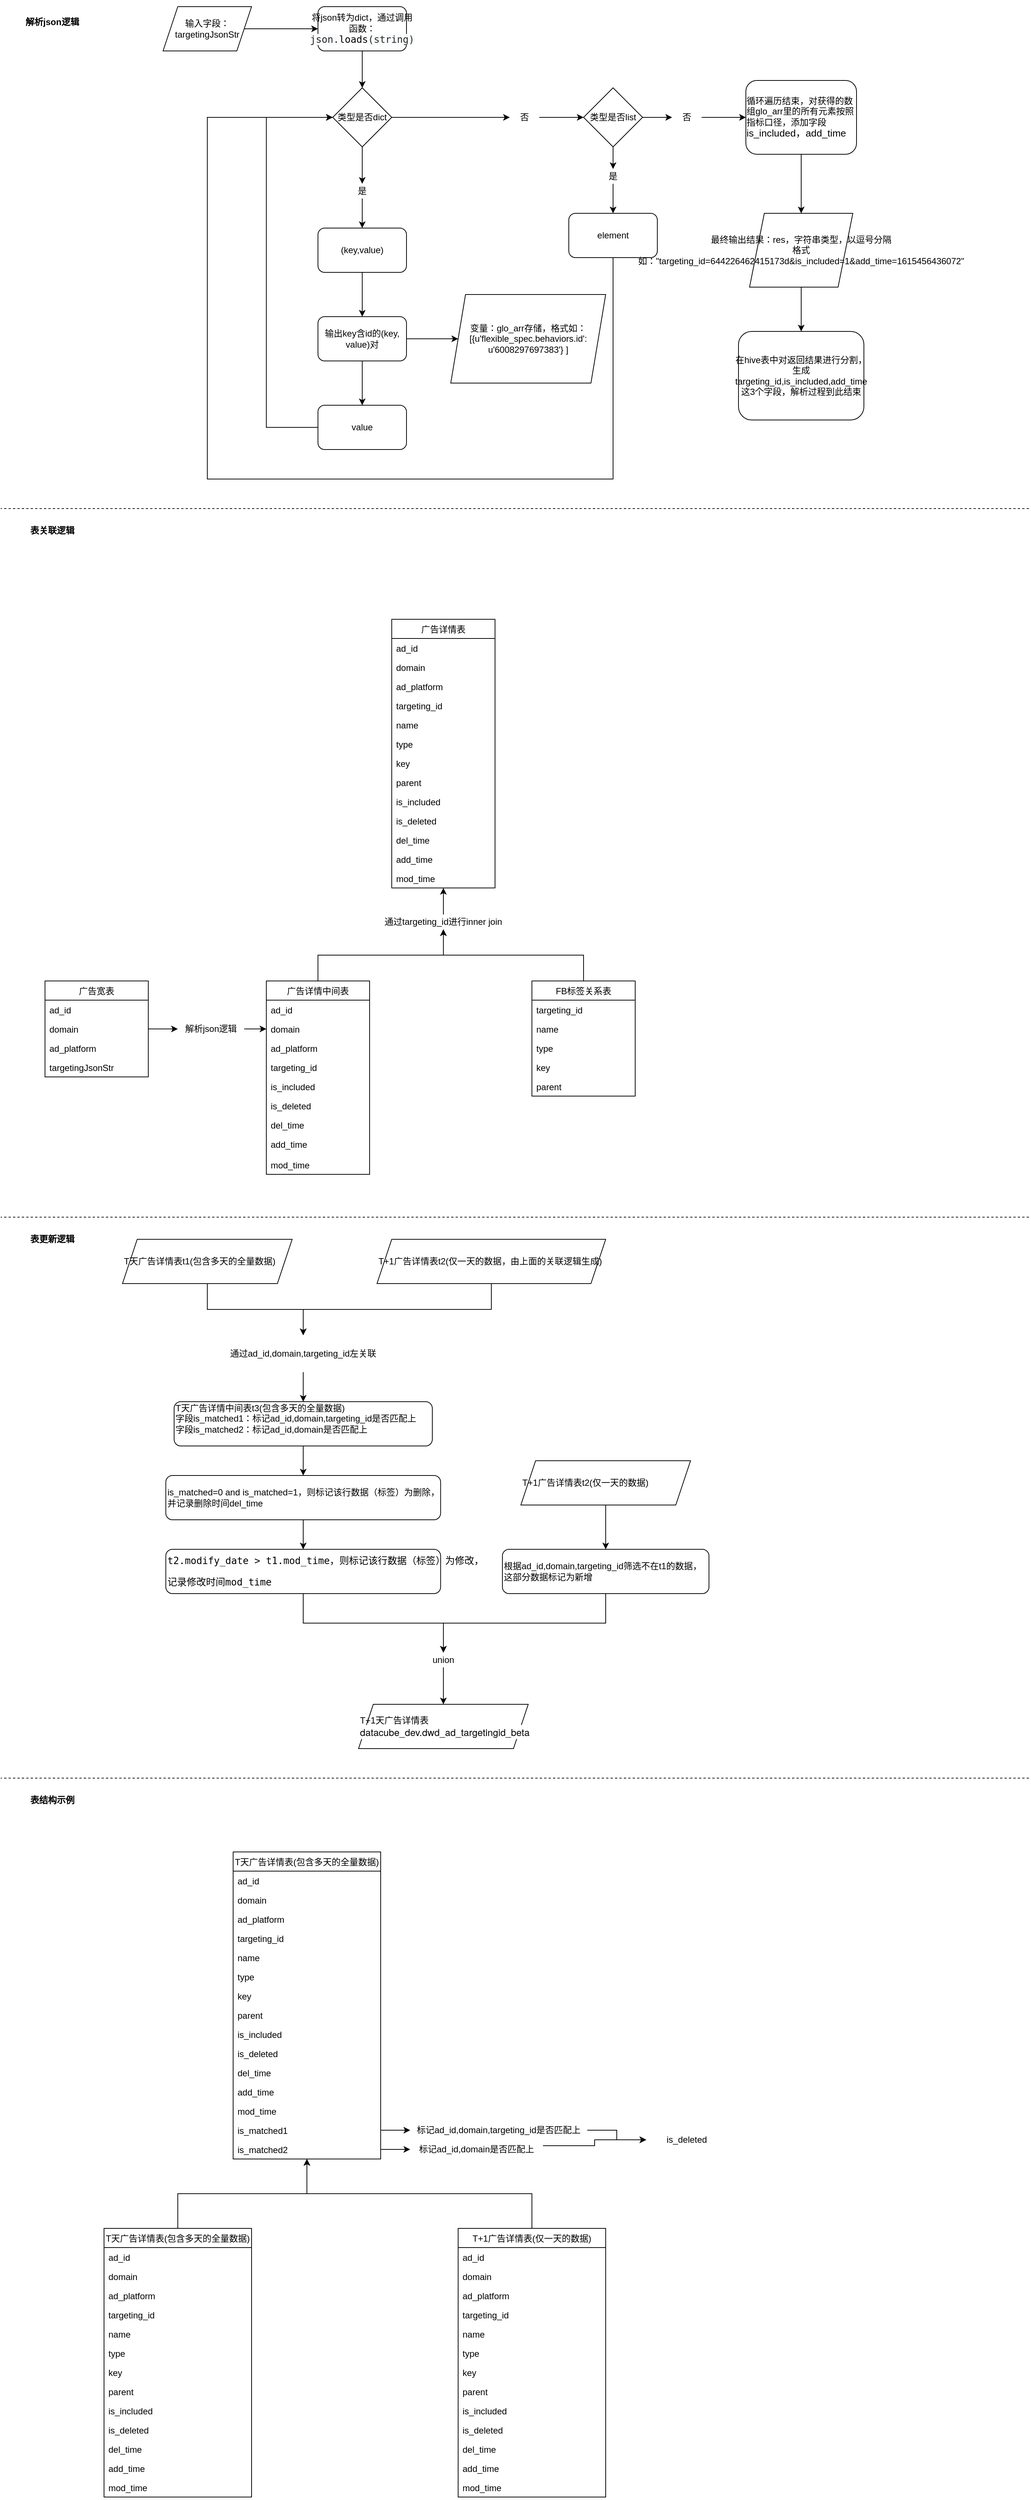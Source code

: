 <mxfile version="14.4.7" type="github">
  <diagram id="C5RBs43oDa-KdzZeNtuy" name="Page-1">
    <mxGraphModel dx="1246" dy="1846" grid="1" gridSize="10" guides="1" tooltips="1" connect="1" arrows="1" fold="1" page="1" pageScale="1" pageWidth="827" pageHeight="1169" math="0" shadow="0">
      <root>
        <mxCell id="WIyWlLk6GJQsqaUBKTNV-0" />
        <mxCell id="WIyWlLk6GJQsqaUBKTNV-1" parent="WIyWlLk6GJQsqaUBKTNV-0" />
        <mxCell id="LPrWs4KQahPL30yWFCac-6" value="广告宽表" style="swimlane;fontStyle=0;childLayout=stackLayout;horizontal=1;startSize=26;fillColor=none;horizontalStack=0;resizeParent=1;resizeParentMax=0;resizeLast=0;collapsible=1;marginBottom=0;" parent="WIyWlLk6GJQsqaUBKTNV-1" vertex="1">
          <mxGeometry x="60" y="160" width="140" height="130" as="geometry">
            <mxRectangle x="140" y="160" width="80" height="26" as="alternateBounds" />
          </mxGeometry>
        </mxCell>
        <mxCell id="LPrWs4KQahPL30yWFCac-7" value="ad_id" style="text;strokeColor=none;fillColor=none;align=left;verticalAlign=top;spacingLeft=4;spacingRight=4;overflow=hidden;rotatable=0;points=[[0,0.5],[1,0.5]];portConstraint=eastwest;" parent="LPrWs4KQahPL30yWFCac-6" vertex="1">
          <mxGeometry y="26" width="140" height="26" as="geometry" />
        </mxCell>
        <mxCell id="LPrWs4KQahPL30yWFCac-8" value="domain" style="text;strokeColor=none;fillColor=none;align=left;verticalAlign=top;spacingLeft=4;spacingRight=4;overflow=hidden;rotatable=0;points=[[0,0.5],[1,0.5]];portConstraint=eastwest;" parent="LPrWs4KQahPL30yWFCac-6" vertex="1">
          <mxGeometry y="52" width="140" height="26" as="geometry" />
        </mxCell>
        <mxCell id="LPrWs4KQahPL30yWFCac-9" value="ad_platform" style="text;strokeColor=none;fillColor=none;align=left;verticalAlign=top;spacingLeft=4;spacingRight=4;overflow=hidden;rotatable=0;points=[[0,0.5],[1,0.5]];portConstraint=eastwest;" parent="LPrWs4KQahPL30yWFCac-6" vertex="1">
          <mxGeometry y="78" width="140" height="26" as="geometry" />
        </mxCell>
        <mxCell id="LPrWs4KQahPL30yWFCac-15" value="targetingJsonStr" style="text;strokeColor=none;fillColor=none;align=left;verticalAlign=top;spacingLeft=4;spacingRight=4;overflow=hidden;rotatable=0;points=[[0,0.5],[1,0.5]];portConstraint=eastwest;" parent="LPrWs4KQahPL30yWFCac-6" vertex="1">
          <mxGeometry y="104" width="140" height="26" as="geometry" />
        </mxCell>
        <mxCell id="l9Pveb7Ex-dBYzOga9pf-4" style="edgeStyle=orthogonalEdgeStyle;rounded=0;orthogonalLoop=1;jettySize=auto;html=1;exitX=0.5;exitY=0;exitDx=0;exitDy=0;entryX=0.5;entryY=1;entryDx=0;entryDy=0;" edge="1" parent="WIyWlLk6GJQsqaUBKTNV-1" source="LPrWs4KQahPL30yWFCac-10" target="l9Pveb7Ex-dBYzOga9pf-0">
          <mxGeometry relative="1" as="geometry" />
        </mxCell>
        <mxCell id="LPrWs4KQahPL30yWFCac-10" value="FB标签关系表" style="swimlane;fontStyle=0;childLayout=stackLayout;horizontal=1;startSize=26;fillColor=none;horizontalStack=0;resizeParent=1;resizeParentMax=0;resizeLast=0;collapsible=1;marginBottom=0;" parent="WIyWlLk6GJQsqaUBKTNV-1" vertex="1">
          <mxGeometry x="720" y="160" width="140" height="156" as="geometry" />
        </mxCell>
        <mxCell id="LPrWs4KQahPL30yWFCac-76" value="targeting_id" style="text;strokeColor=none;fillColor=none;align=left;verticalAlign=top;spacingLeft=4;spacingRight=4;overflow=hidden;rotatable=0;points=[[0,0.5],[1,0.5]];portConstraint=eastwest;" parent="LPrWs4KQahPL30yWFCac-10" vertex="1">
          <mxGeometry y="26" width="140" height="26" as="geometry" />
        </mxCell>
        <mxCell id="LPrWs4KQahPL30yWFCac-77" value="name" style="text;strokeColor=none;fillColor=none;align=left;verticalAlign=top;spacingLeft=4;spacingRight=4;overflow=hidden;rotatable=0;points=[[0,0.5],[1,0.5]];portConstraint=eastwest;" parent="LPrWs4KQahPL30yWFCac-10" vertex="1">
          <mxGeometry y="52" width="140" height="26" as="geometry" />
        </mxCell>
        <mxCell id="LPrWs4KQahPL30yWFCac-78" value="type" style="text;strokeColor=none;fillColor=none;align=left;verticalAlign=top;spacingLeft=4;spacingRight=4;overflow=hidden;rotatable=0;points=[[0,0.5],[1,0.5]];portConstraint=eastwest;" parent="LPrWs4KQahPL30yWFCac-10" vertex="1">
          <mxGeometry y="78" width="140" height="26" as="geometry" />
        </mxCell>
        <mxCell id="LPrWs4KQahPL30yWFCac-79" value="key" style="text;strokeColor=none;fillColor=none;align=left;verticalAlign=top;spacingLeft=4;spacingRight=4;overflow=hidden;rotatable=0;points=[[0,0.5],[1,0.5]];portConstraint=eastwest;" parent="LPrWs4KQahPL30yWFCac-10" vertex="1">
          <mxGeometry y="104" width="140" height="26" as="geometry" />
        </mxCell>
        <mxCell id="LPrWs4KQahPL30yWFCac-80" value="parent" style="text;strokeColor=none;fillColor=none;align=left;verticalAlign=top;spacingLeft=4;spacingRight=4;overflow=hidden;rotatable=0;points=[[0,0.5],[1,0.5]];portConstraint=eastwest;" parent="LPrWs4KQahPL30yWFCac-10" vertex="1">
          <mxGeometry y="130" width="140" height="26" as="geometry" />
        </mxCell>
        <mxCell id="LPrWs4KQahPL30yWFCac-45" value="广告详情表" style="swimlane;fontStyle=0;childLayout=stackLayout;horizontal=1;startSize=26;fillColor=none;horizontalStack=0;resizeParent=1;resizeParentMax=0;resizeLast=0;collapsible=1;marginBottom=0;" parent="WIyWlLk6GJQsqaUBKTNV-1" vertex="1">
          <mxGeometry x="530" y="-330" width="140" height="364" as="geometry">
            <mxRectangle x="530" y="-330" width="90" height="26" as="alternateBounds" />
          </mxGeometry>
        </mxCell>
        <mxCell id="LPrWs4KQahPL30yWFCac-46" value="ad_id" style="text;strokeColor=none;fillColor=none;align=left;verticalAlign=top;spacingLeft=4;spacingRight=4;overflow=hidden;rotatable=0;points=[[0,0.5],[1,0.5]];portConstraint=eastwest;" parent="LPrWs4KQahPL30yWFCac-45" vertex="1">
          <mxGeometry y="26" width="140" height="26" as="geometry" />
        </mxCell>
        <mxCell id="LPrWs4KQahPL30yWFCac-47" value="domain" style="text;strokeColor=none;fillColor=none;align=left;verticalAlign=top;spacingLeft=4;spacingRight=4;overflow=hidden;rotatable=0;points=[[0,0.5],[1,0.5]];portConstraint=eastwest;" parent="LPrWs4KQahPL30yWFCac-45" vertex="1">
          <mxGeometry y="52" width="140" height="26" as="geometry" />
        </mxCell>
        <mxCell id="LPrWs4KQahPL30yWFCac-53" value="ad_platform" style="text;strokeColor=none;fillColor=none;align=left;verticalAlign=top;spacingLeft=4;spacingRight=4;overflow=hidden;rotatable=0;points=[[0,0.5],[1,0.5]];portConstraint=eastwest;" parent="LPrWs4KQahPL30yWFCac-45" vertex="1">
          <mxGeometry y="78" width="140" height="26" as="geometry" />
        </mxCell>
        <mxCell id="LPrWs4KQahPL30yWFCac-54" value="targeting_id" style="text;strokeColor=none;fillColor=none;align=left;verticalAlign=top;spacingLeft=4;spacingRight=4;overflow=hidden;rotatable=0;points=[[0,0.5],[1,0.5]];portConstraint=eastwest;" parent="LPrWs4KQahPL30yWFCac-45" vertex="1">
          <mxGeometry y="104" width="140" height="26" as="geometry" />
        </mxCell>
        <mxCell id="LPrWs4KQahPL30yWFCac-55" value="name" style="text;strokeColor=none;fillColor=none;align=left;verticalAlign=top;spacingLeft=4;spacingRight=4;overflow=hidden;rotatable=0;points=[[0,0.5],[1,0.5]];portConstraint=eastwest;" parent="LPrWs4KQahPL30yWFCac-45" vertex="1">
          <mxGeometry y="130" width="140" height="26" as="geometry" />
        </mxCell>
        <mxCell id="LPrWs4KQahPL30yWFCac-48" value="type" style="text;strokeColor=none;fillColor=none;align=left;verticalAlign=top;spacingLeft=4;spacingRight=4;overflow=hidden;rotatable=0;points=[[0,0.5],[1,0.5]];portConstraint=eastwest;" parent="LPrWs4KQahPL30yWFCac-45" vertex="1">
          <mxGeometry y="156" width="140" height="26" as="geometry" />
        </mxCell>
        <mxCell id="LPrWs4KQahPL30yWFCac-57" value="key" style="text;strokeColor=none;fillColor=none;align=left;verticalAlign=top;spacingLeft=4;spacingRight=4;overflow=hidden;rotatable=0;points=[[0,0.5],[1,0.5]];portConstraint=eastwest;" parent="LPrWs4KQahPL30yWFCac-45" vertex="1">
          <mxGeometry y="182" width="140" height="26" as="geometry" />
        </mxCell>
        <mxCell id="LPrWs4KQahPL30yWFCac-56" value="parent" style="text;strokeColor=none;fillColor=none;align=left;verticalAlign=top;spacingLeft=4;spacingRight=4;overflow=hidden;rotatable=0;points=[[0,0.5],[1,0.5]];portConstraint=eastwest;" parent="LPrWs4KQahPL30yWFCac-45" vertex="1">
          <mxGeometry y="208" width="140" height="26" as="geometry" />
        </mxCell>
        <mxCell id="LPrWs4KQahPL30yWFCac-59" value="is_included" style="text;strokeColor=none;fillColor=none;align=left;verticalAlign=top;spacingLeft=4;spacingRight=4;overflow=hidden;rotatable=0;points=[[0,0.5],[1,0.5]];portConstraint=eastwest;" parent="LPrWs4KQahPL30yWFCac-45" vertex="1">
          <mxGeometry y="234" width="140" height="26" as="geometry" />
        </mxCell>
        <mxCell id="LPrWs4KQahPL30yWFCac-60" value="is_deleted" style="text;strokeColor=none;fillColor=none;align=left;verticalAlign=top;spacingLeft=4;spacingRight=4;overflow=hidden;rotatable=0;points=[[0,0.5],[1,0.5]];portConstraint=eastwest;" parent="LPrWs4KQahPL30yWFCac-45" vertex="1">
          <mxGeometry y="260" width="140" height="26" as="geometry" />
        </mxCell>
        <mxCell id="a3YdcTPkcFGG4K9MsBIl-57" value="del_time" style="text;strokeColor=none;fillColor=none;align=left;verticalAlign=top;spacingLeft=4;spacingRight=4;overflow=hidden;rotatable=0;points=[[0,0.5],[1,0.5]];portConstraint=eastwest;fontColor=#000000;html=0;" parent="LPrWs4KQahPL30yWFCac-45" vertex="1">
          <mxGeometry y="286" width="140" height="26" as="geometry" />
        </mxCell>
        <mxCell id="LPrWs4KQahPL30yWFCac-58" value="add_time" style="text;strokeColor=none;fillColor=none;align=left;verticalAlign=top;spacingLeft=4;spacingRight=4;overflow=hidden;rotatable=0;points=[[0,0.5],[1,0.5]];portConstraint=eastwest;" parent="LPrWs4KQahPL30yWFCac-45" vertex="1">
          <mxGeometry y="312" width="140" height="26" as="geometry" />
        </mxCell>
        <mxCell id="LPrWs4KQahPL30yWFCac-61" value="mod_time" style="text;strokeColor=none;fillColor=none;align=left;verticalAlign=top;spacingLeft=4;spacingRight=4;overflow=hidden;rotatable=0;points=[[0,0.5],[1,0.5]];portConstraint=eastwest;" parent="LPrWs4KQahPL30yWFCac-45" vertex="1">
          <mxGeometry y="338" width="140" height="26" as="geometry" />
        </mxCell>
        <mxCell id="l9Pveb7Ex-dBYzOga9pf-1" style="edgeStyle=orthogonalEdgeStyle;rounded=0;orthogonalLoop=1;jettySize=auto;html=1;exitX=0.5;exitY=0;exitDx=0;exitDy=0;" edge="1" parent="WIyWlLk6GJQsqaUBKTNV-1" source="LPrWs4KQahPL30yWFCac-68" target="l9Pveb7Ex-dBYzOga9pf-0">
          <mxGeometry relative="1" as="geometry" />
        </mxCell>
        <mxCell id="LPrWs4KQahPL30yWFCac-68" value="广告详情中间表" style="swimlane;fontStyle=0;childLayout=stackLayout;horizontal=1;startSize=26;fillColor=none;horizontalStack=0;resizeParent=1;resizeParentMax=0;resizeLast=0;collapsible=1;marginBottom=0;" parent="WIyWlLk6GJQsqaUBKTNV-1" vertex="1">
          <mxGeometry x="360" y="160" width="140" height="262" as="geometry">
            <mxRectangle x="140" y="160" width="80" height="26" as="alternateBounds" />
          </mxGeometry>
        </mxCell>
        <mxCell id="LPrWs4KQahPL30yWFCac-69" value="ad_id" style="text;strokeColor=none;fillColor=none;align=left;verticalAlign=top;spacingLeft=4;spacingRight=4;overflow=hidden;rotatable=0;points=[[0,0.5],[1,0.5]];portConstraint=eastwest;" parent="LPrWs4KQahPL30yWFCac-68" vertex="1">
          <mxGeometry y="26" width="140" height="26" as="geometry" />
        </mxCell>
        <mxCell id="LPrWs4KQahPL30yWFCac-70" value="domain" style="text;strokeColor=none;fillColor=none;align=left;verticalAlign=top;spacingLeft=4;spacingRight=4;overflow=hidden;rotatable=0;points=[[0,0.5],[1,0.5]];portConstraint=eastwest;" parent="LPrWs4KQahPL30yWFCac-68" vertex="1">
          <mxGeometry y="52" width="140" height="26" as="geometry" />
        </mxCell>
        <mxCell id="LPrWs4KQahPL30yWFCac-71" value="ad_platform" style="text;strokeColor=none;fillColor=none;align=left;verticalAlign=top;spacingLeft=4;spacingRight=4;overflow=hidden;rotatable=0;points=[[0,0.5],[1,0.5]];portConstraint=eastwest;" parent="LPrWs4KQahPL30yWFCac-68" vertex="1">
          <mxGeometry y="78" width="140" height="26" as="geometry" />
        </mxCell>
        <mxCell id="LPrWs4KQahPL30yWFCac-72" value="targeting_id" style="text;strokeColor=none;fillColor=none;align=left;verticalAlign=top;spacingLeft=4;spacingRight=4;overflow=hidden;rotatable=0;points=[[0,0.5],[1,0.5]];portConstraint=eastwest;" parent="LPrWs4KQahPL30yWFCac-68" vertex="1">
          <mxGeometry y="104" width="140" height="26" as="geometry" />
        </mxCell>
        <mxCell id="LPrWs4KQahPL30yWFCac-73" value="is_included" style="text;strokeColor=none;fillColor=none;align=left;verticalAlign=top;spacingLeft=4;spacingRight=4;overflow=hidden;rotatable=0;points=[[0,0.5],[1,0.5]];portConstraint=eastwest;" parent="LPrWs4KQahPL30yWFCac-68" vertex="1">
          <mxGeometry y="130" width="140" height="26" as="geometry" />
        </mxCell>
        <mxCell id="LPrWs4KQahPL30yWFCac-82" value="is_deleted" style="text;strokeColor=none;fillColor=none;align=left;verticalAlign=top;spacingLeft=4;spacingRight=4;overflow=hidden;rotatable=0;points=[[0,0.5],[1,0.5]];portConstraint=eastwest;" parent="LPrWs4KQahPL30yWFCac-68" vertex="1">
          <mxGeometry y="156" width="140" height="26" as="geometry" />
        </mxCell>
        <mxCell id="a3YdcTPkcFGG4K9MsBIl-58" value="del_time" style="text;strokeColor=none;fillColor=none;align=left;verticalAlign=top;spacingLeft=4;spacingRight=4;overflow=hidden;rotatable=0;points=[[0,0.5],[1,0.5]];portConstraint=eastwest;fontColor=#000000;html=0;" parent="LPrWs4KQahPL30yWFCac-68" vertex="1">
          <mxGeometry y="182" width="140" height="26" as="geometry" />
        </mxCell>
        <mxCell id="LPrWs4KQahPL30yWFCac-83" value="add_time" style="text;strokeColor=none;fillColor=none;align=left;verticalAlign=top;spacingLeft=4;spacingRight=4;overflow=hidden;rotatable=0;points=[[0,0.5],[1,0.5]];portConstraint=eastwest;" parent="LPrWs4KQahPL30yWFCac-68" vertex="1">
          <mxGeometry y="208" width="140" height="28" as="geometry" />
        </mxCell>
        <mxCell id="LPrWs4KQahPL30yWFCac-84" value="mod_time" style="text;strokeColor=none;fillColor=none;align=left;verticalAlign=top;spacingLeft=4;spacingRight=4;overflow=hidden;rotatable=0;points=[[0,0.5],[1,0.5]];portConstraint=eastwest;" parent="LPrWs4KQahPL30yWFCac-68" vertex="1">
          <mxGeometry y="236" width="140" height="26" as="geometry" />
        </mxCell>
        <mxCell id="LPrWs4KQahPL30yWFCac-74" style="edgeStyle=orthogonalEdgeStyle;rounded=0;orthogonalLoop=1;jettySize=auto;html=1;exitX=1;exitY=0.5;exitDx=0;exitDy=0;entryX=0;entryY=0.5;entryDx=0;entryDy=0;endArrow=classic;endFill=1;strokeColor=#000000;" parent="WIyWlLk6GJQsqaUBKTNV-1" source="LPrWs4KQahPL30yWFCac-75" target="LPrWs4KQahPL30yWFCac-70" edge="1">
          <mxGeometry relative="1" as="geometry" />
        </mxCell>
        <mxCell id="a3YdcTPkcFGG4K9MsBIl-4" style="edgeStyle=orthogonalEdgeStyle;rounded=0;orthogonalLoop=1;jettySize=auto;html=1;exitX=0.5;exitY=1;exitDx=0;exitDy=0;entryX=0.5;entryY=0;entryDx=0;entryDy=0;endArrow=classic;endFill=1;strokeColor=#000000;" parent="WIyWlLk6GJQsqaUBKTNV-1" source="a3YdcTPkcFGG4K9MsBIl-0" target="a3YdcTPkcFGG4K9MsBIl-1" edge="1">
          <mxGeometry relative="1" as="geometry" />
        </mxCell>
        <mxCell id="a3YdcTPkcFGG4K9MsBIl-0" value="将json转为dict，通过调用函数：&lt;span style=&quot;background-color: rgb(250 , 251 , 252) ; color: rgb(38 , 38 , 38) ; font-family: &amp;#34;jetbrains mono&amp;#34; , monospace ; font-size: 9.8pt&quot;&gt;json.&lt;/span&gt;&lt;span style=&quot;font-family: &amp;#34;jetbrains mono&amp;#34; , monospace ; font-size: 9.8pt&quot;&gt;loads&lt;/span&gt;&lt;span style=&quot;background-color: rgb(250 , 251 , 252) ; color: rgb(38 , 38 , 38) ; font-family: &amp;#34;jetbrains mono&amp;#34; , monospace ; font-size: 9.8pt&quot;&gt;(string)&lt;/span&gt;" style="rounded=1;whiteSpace=wrap;html=1;" parent="WIyWlLk6GJQsqaUBKTNV-1" vertex="1">
          <mxGeometry x="430" y="-1160" width="120" height="60" as="geometry" />
        </mxCell>
        <mxCell id="a3YdcTPkcFGG4K9MsBIl-5" style="edgeStyle=orthogonalEdgeStyle;rounded=0;orthogonalLoop=1;jettySize=auto;html=1;exitX=0.5;exitY=1;exitDx=0;exitDy=0;endArrow=classic;endFill=1;strokeColor=#000000;" parent="WIyWlLk6GJQsqaUBKTNV-1" source="a3YdcTPkcFGG4K9MsBIl-35" target="a3YdcTPkcFGG4K9MsBIl-2" edge="1">
          <mxGeometry relative="1" as="geometry" />
        </mxCell>
        <object label="" 否="" id="a3YdcTPkcFGG4K9MsBIl-12">
          <mxCell style="edgeStyle=orthogonalEdgeStyle;rounded=0;orthogonalLoop=1;jettySize=auto;html=1;exitX=1;exitY=0.5;exitDx=0;exitDy=0;entryX=0;entryY=0.5;entryDx=0;entryDy=0;endArrow=classic;endFill=1;strokeColor=#000000;" parent="WIyWlLk6GJQsqaUBKTNV-1" source="a3YdcTPkcFGG4K9MsBIl-24" target="a3YdcTPkcFGG4K9MsBIl-11" edge="1">
            <mxGeometry relative="1" as="geometry" />
          </mxCell>
        </object>
        <mxCell id="a3YdcTPkcFGG4K9MsBIl-1" value="类型是否dict" style="rhombus;whiteSpace=wrap;html=1;" parent="WIyWlLk6GJQsqaUBKTNV-1" vertex="1">
          <mxGeometry x="450" y="-1050" width="80" height="80" as="geometry" />
        </mxCell>
        <mxCell id="a3YdcTPkcFGG4K9MsBIl-28" style="edgeStyle=orthogonalEdgeStyle;rounded=0;orthogonalLoop=1;jettySize=auto;html=1;exitX=0.5;exitY=1;exitDx=0;exitDy=0;entryX=0.5;entryY=0;entryDx=0;entryDy=0;endArrow=classic;endFill=1;strokeColor=#000000;" parent="WIyWlLk6GJQsqaUBKTNV-1" source="a3YdcTPkcFGG4K9MsBIl-2" target="a3YdcTPkcFGG4K9MsBIl-21" edge="1">
          <mxGeometry relative="1" as="geometry" />
        </mxCell>
        <mxCell id="a3YdcTPkcFGG4K9MsBIl-2" value="(key,value)" style="rounded=1;whiteSpace=wrap;html=1;" parent="WIyWlLk6GJQsqaUBKTNV-1" vertex="1">
          <mxGeometry x="430" y="-860" width="120" height="60" as="geometry" />
        </mxCell>
        <mxCell id="a3YdcTPkcFGG4K9MsBIl-14" style="edgeStyle=orthogonalEdgeStyle;rounded=0;orthogonalLoop=1;jettySize=auto;html=1;exitX=0.5;exitY=1;exitDx=0;exitDy=0;entryX=0.5;entryY=0;entryDx=0;entryDy=0;endArrow=classic;endFill=1;strokeColor=#000000;" parent="WIyWlLk6GJQsqaUBKTNV-1" source="a3YdcTPkcFGG4K9MsBIl-38" target="a3YdcTPkcFGG4K9MsBIl-13" edge="1">
          <mxGeometry relative="1" as="geometry" />
        </mxCell>
        <mxCell id="a3YdcTPkcFGG4K9MsBIl-33" style="edgeStyle=orthogonalEdgeStyle;rounded=0;orthogonalLoop=1;jettySize=auto;html=1;exitX=1;exitY=0.5;exitDx=0;exitDy=0;endArrow=classic;endFill=1;strokeColor=#000000;entryX=0;entryY=0.5;entryDx=0;entryDy=0;" parent="WIyWlLk6GJQsqaUBKTNV-1" source="a3YdcTPkcFGG4K9MsBIl-41" target="a3YdcTPkcFGG4K9MsBIl-34" edge="1">
          <mxGeometry relative="1" as="geometry">
            <mxPoint x="980" y="-1010" as="targetPoint" />
          </mxGeometry>
        </mxCell>
        <mxCell id="a3YdcTPkcFGG4K9MsBIl-11" value="类型是否list" style="rhombus;whiteSpace=wrap;html=1;" parent="WIyWlLk6GJQsqaUBKTNV-1" vertex="1">
          <mxGeometry x="790" y="-1050" width="80" height="80" as="geometry" />
        </mxCell>
        <mxCell id="a3YdcTPkcFGG4K9MsBIl-40" style="edgeStyle=orthogonalEdgeStyle;rounded=0;orthogonalLoop=1;jettySize=auto;html=1;exitX=0.5;exitY=1;exitDx=0;exitDy=0;entryX=0;entryY=0.5;entryDx=0;entryDy=0;endArrow=classic;endFill=1;strokeColor=#000000;" parent="WIyWlLk6GJQsqaUBKTNV-1" source="a3YdcTPkcFGG4K9MsBIl-13" target="a3YdcTPkcFGG4K9MsBIl-1" edge="1">
          <mxGeometry relative="1" as="geometry">
            <Array as="points">
              <mxPoint x="830" y="-520" />
              <mxPoint x="280" y="-520" />
              <mxPoint x="280" y="-1010" />
            </Array>
          </mxGeometry>
        </mxCell>
        <mxCell id="a3YdcTPkcFGG4K9MsBIl-13" value="element" style="rounded=1;whiteSpace=wrap;html=1;" parent="WIyWlLk6GJQsqaUBKTNV-1" vertex="1">
          <mxGeometry x="770" y="-880" width="120" height="60" as="geometry" />
        </mxCell>
        <mxCell id="a3YdcTPkcFGG4K9MsBIl-31" style="edgeStyle=orthogonalEdgeStyle;rounded=0;orthogonalLoop=1;jettySize=auto;html=1;exitX=0.5;exitY=1;exitDx=0;exitDy=0;entryX=0.5;entryY=0;entryDx=0;entryDy=0;endArrow=classic;endFill=1;strokeColor=#000000;" parent="WIyWlLk6GJQsqaUBKTNV-1" source="a3YdcTPkcFGG4K9MsBIl-21" target="a3YdcTPkcFGG4K9MsBIl-29" edge="1">
          <mxGeometry relative="1" as="geometry" />
        </mxCell>
        <mxCell id="a3YdcTPkcFGG4K9MsBIl-46" style="edgeStyle=orthogonalEdgeStyle;rounded=0;orthogonalLoop=1;jettySize=auto;html=1;entryX=0;entryY=0.5;entryDx=0;entryDy=0;endArrow=classic;endFill=1;strokeColor=#000000;" parent="WIyWlLk6GJQsqaUBKTNV-1" source="a3YdcTPkcFGG4K9MsBIl-21" target="a3YdcTPkcFGG4K9MsBIl-45" edge="1">
          <mxGeometry relative="1" as="geometry" />
        </mxCell>
        <mxCell id="a3YdcTPkcFGG4K9MsBIl-21" value="输出key含id的(key, value)对" style="rounded=1;whiteSpace=wrap;html=1;" parent="WIyWlLk6GJQsqaUBKTNV-1" vertex="1">
          <mxGeometry x="430" y="-740" width="120" height="60" as="geometry" />
        </mxCell>
        <mxCell id="a3YdcTPkcFGG4K9MsBIl-24" value="否" style="text;html=1;strokeColor=none;fillColor=none;align=center;verticalAlign=middle;whiteSpace=wrap;rounded=0;" parent="WIyWlLk6GJQsqaUBKTNV-1" vertex="1">
          <mxGeometry x="690" y="-1020" width="40" height="20" as="geometry" />
        </mxCell>
        <object label="" 否="" id="a3YdcTPkcFGG4K9MsBIl-25">
          <mxCell style="edgeStyle=orthogonalEdgeStyle;rounded=0;orthogonalLoop=1;jettySize=auto;html=1;exitX=1;exitY=0.5;exitDx=0;exitDy=0;entryX=0;entryY=0.5;entryDx=0;entryDy=0;endArrow=classic;endFill=1;strokeColor=#000000;" parent="WIyWlLk6GJQsqaUBKTNV-1" source="a3YdcTPkcFGG4K9MsBIl-1" target="a3YdcTPkcFGG4K9MsBIl-24" edge="1">
            <mxGeometry relative="1" as="geometry">
              <mxPoint x="630" y="-1010" as="sourcePoint" />
              <mxPoint x="730" y="-1010" as="targetPoint" />
            </mxGeometry>
          </mxCell>
        </object>
        <mxCell id="a3YdcTPkcFGG4K9MsBIl-32" style="edgeStyle=orthogonalEdgeStyle;rounded=0;orthogonalLoop=1;jettySize=auto;html=1;exitX=0;exitY=0.5;exitDx=0;exitDy=0;entryX=0;entryY=0.5;entryDx=0;entryDy=0;endArrow=classic;endFill=1;strokeColor=#000000;" parent="WIyWlLk6GJQsqaUBKTNV-1" source="a3YdcTPkcFGG4K9MsBIl-29" target="a3YdcTPkcFGG4K9MsBIl-1" edge="1">
          <mxGeometry relative="1" as="geometry">
            <Array as="points">
              <mxPoint x="360" y="-590" />
              <mxPoint x="360" y="-1010" />
            </Array>
          </mxGeometry>
        </mxCell>
        <mxCell id="a3YdcTPkcFGG4K9MsBIl-29" value="value" style="rounded=1;whiteSpace=wrap;html=1;" parent="WIyWlLk6GJQsqaUBKTNV-1" vertex="1">
          <mxGeometry x="430" y="-620" width="120" height="60" as="geometry" />
        </mxCell>
        <mxCell id="a3YdcTPkcFGG4K9MsBIl-48" style="edgeStyle=orthogonalEdgeStyle;rounded=0;orthogonalLoop=1;jettySize=auto;html=1;exitX=0.5;exitY=1;exitDx=0;exitDy=0;entryX=0.5;entryY=0;entryDx=0;entryDy=0;endArrow=classic;endFill=1;strokeColor=#000000;" parent="WIyWlLk6GJQsqaUBKTNV-1" source="a3YdcTPkcFGG4K9MsBIl-34" target="a3YdcTPkcFGG4K9MsBIl-47" edge="1">
          <mxGeometry relative="1" as="geometry" />
        </mxCell>
        <mxCell id="a3YdcTPkcFGG4K9MsBIl-34" value="&lt;div style=&quot;text-align: left&quot;&gt;&lt;span&gt;循环遍历结束，对获得的数组glo_arr里的所有元素按照指标口径，添加字段&lt;/span&gt;&lt;font face=&quot;arial&quot;&gt;&lt;span style=&quot;font-size: 13.333px ; background-color: rgb(255 , 255 , 255)&quot;&gt;is_included，add_time&lt;/span&gt;&lt;/font&gt;&lt;/div&gt;" style="rounded=1;whiteSpace=wrap;html=1;" parent="WIyWlLk6GJQsqaUBKTNV-1" vertex="1">
          <mxGeometry x="1010" y="-1060" width="150" height="100" as="geometry" />
        </mxCell>
        <mxCell id="a3YdcTPkcFGG4K9MsBIl-35" value="是" style="text;html=1;strokeColor=none;fillColor=none;align=center;verticalAlign=middle;whiteSpace=wrap;rounded=0;" parent="WIyWlLk6GJQsqaUBKTNV-1" vertex="1">
          <mxGeometry x="470" y="-920" width="40" height="20" as="geometry" />
        </mxCell>
        <mxCell id="a3YdcTPkcFGG4K9MsBIl-36" style="edgeStyle=orthogonalEdgeStyle;rounded=0;orthogonalLoop=1;jettySize=auto;html=1;exitX=0.5;exitY=1;exitDx=0;exitDy=0;endArrow=classic;endFill=1;strokeColor=#000000;" parent="WIyWlLk6GJQsqaUBKTNV-1" source="a3YdcTPkcFGG4K9MsBIl-1" target="a3YdcTPkcFGG4K9MsBIl-35" edge="1">
          <mxGeometry relative="1" as="geometry">
            <mxPoint x="490" y="-950" as="sourcePoint" />
            <mxPoint x="490" y="-900" as="targetPoint" />
          </mxGeometry>
        </mxCell>
        <mxCell id="a3YdcTPkcFGG4K9MsBIl-38" value="是" style="text;html=1;strokeColor=none;fillColor=none;align=center;verticalAlign=middle;whiteSpace=wrap;rounded=0;" parent="WIyWlLk6GJQsqaUBKTNV-1" vertex="1">
          <mxGeometry x="810" y="-940" width="40" height="20" as="geometry" />
        </mxCell>
        <mxCell id="a3YdcTPkcFGG4K9MsBIl-39" style="edgeStyle=orthogonalEdgeStyle;rounded=0;orthogonalLoop=1;jettySize=auto;html=1;exitX=0.5;exitY=1;exitDx=0;exitDy=0;entryX=0.5;entryY=0;entryDx=0;entryDy=0;endArrow=classic;endFill=1;strokeColor=#000000;" parent="WIyWlLk6GJQsqaUBKTNV-1" source="a3YdcTPkcFGG4K9MsBIl-11" target="a3YdcTPkcFGG4K9MsBIl-38" edge="1">
          <mxGeometry relative="1" as="geometry">
            <mxPoint x="830" y="-970" as="sourcePoint" />
            <mxPoint x="830" y="-880" as="targetPoint" />
          </mxGeometry>
        </mxCell>
        <mxCell id="a3YdcTPkcFGG4K9MsBIl-41" value="否" style="text;html=1;strokeColor=none;fillColor=none;align=center;verticalAlign=middle;whiteSpace=wrap;rounded=0;" parent="WIyWlLk6GJQsqaUBKTNV-1" vertex="1">
          <mxGeometry x="910" y="-1020" width="40" height="20" as="geometry" />
        </mxCell>
        <mxCell id="a3YdcTPkcFGG4K9MsBIl-42" style="edgeStyle=orthogonalEdgeStyle;rounded=0;orthogonalLoop=1;jettySize=auto;html=1;exitX=1;exitY=0.5;exitDx=0;exitDy=0;endArrow=classic;endFill=1;strokeColor=#000000;" parent="WIyWlLk6GJQsqaUBKTNV-1" source="a3YdcTPkcFGG4K9MsBIl-11" target="a3YdcTPkcFGG4K9MsBIl-41" edge="1">
          <mxGeometry relative="1" as="geometry">
            <mxPoint x="980" y="-1010" as="targetPoint" />
            <mxPoint x="870" y="-1010" as="sourcePoint" />
          </mxGeometry>
        </mxCell>
        <mxCell id="a3YdcTPkcFGG4K9MsBIl-49" style="edgeStyle=orthogonalEdgeStyle;rounded=0;orthogonalLoop=1;jettySize=auto;html=1;exitX=1;exitY=0.5;exitDx=0;exitDy=0;endArrow=classic;endFill=1;strokeColor=#000000;" parent="WIyWlLk6GJQsqaUBKTNV-1" source="a3YdcTPkcFGG4K9MsBIl-43" target="a3YdcTPkcFGG4K9MsBIl-0" edge="1">
          <mxGeometry relative="1" as="geometry" />
        </mxCell>
        <mxCell id="a3YdcTPkcFGG4K9MsBIl-43" value="输入字段：&lt;span style=&quot;text-align: left&quot;&gt;targetingJsonStr&lt;/span&gt;" style="shape=parallelogram;perimeter=parallelogramPerimeter;whiteSpace=wrap;html=1;fixedSize=1;" parent="WIyWlLk6GJQsqaUBKTNV-1" vertex="1">
          <mxGeometry x="220" y="-1160" width="120" height="60" as="geometry" />
        </mxCell>
        <mxCell id="a3YdcTPkcFGG4K9MsBIl-45" value="变量：glo_arr存储，格式如：[{u&#39;flexible_spec.behaviors.id&#39;: u&#39;6008297697383&#39;} ]" style="shape=parallelogram;perimeter=parallelogramPerimeter;whiteSpace=wrap;html=1;fixedSize=1;" parent="WIyWlLk6GJQsqaUBKTNV-1" vertex="1">
          <mxGeometry x="610" y="-770" width="210" height="120" as="geometry" />
        </mxCell>
        <mxCell id="a3YdcTPkcFGG4K9MsBIl-154" style="edgeStyle=orthogonalEdgeStyle;rounded=0;orthogonalLoop=1;jettySize=auto;html=1;exitX=0.5;exitY=1;exitDx=0;exitDy=0;endArrow=classic;endFill=1;strokeColor=#000000;fontColor=#000000;" parent="WIyWlLk6GJQsqaUBKTNV-1" source="a3YdcTPkcFGG4K9MsBIl-47" target="a3YdcTPkcFGG4K9MsBIl-153" edge="1">
          <mxGeometry relative="1" as="geometry" />
        </mxCell>
        <mxCell id="a3YdcTPkcFGG4K9MsBIl-47" value="最终输出结果：res，字符串类型，以逗号分隔&lt;br&gt;格式如：&quot;targeting_id=644226462415173d&amp;amp;is_included=1&amp;amp;add_time=1615456436072&quot;" style="shape=parallelogram;perimeter=parallelogramPerimeter;whiteSpace=wrap;html=1;fixedSize=1;" parent="WIyWlLk6GJQsqaUBKTNV-1" vertex="1">
          <mxGeometry x="1015" y="-880" width="140" height="100" as="geometry" />
        </mxCell>
        <mxCell id="a3YdcTPkcFGG4K9MsBIl-51" value="" style="endArrow=none;dashed=1;html=1;strokeColor=#000000;" parent="WIyWlLk6GJQsqaUBKTNV-1" edge="1">
          <mxGeometry width="50" height="50" relative="1" as="geometry">
            <mxPoint x="1393.636" y="-480" as="sourcePoint" />
            <mxPoint y="-480" as="targetPoint" />
          </mxGeometry>
        </mxCell>
        <mxCell id="a3YdcTPkcFGG4K9MsBIl-52" value="解析json逻辑" style="text;html=1;strokeColor=none;fillColor=none;align=center;verticalAlign=middle;whiteSpace=wrap;rounded=0;fontStyle=1" parent="WIyWlLk6GJQsqaUBKTNV-1" vertex="1">
          <mxGeometry y="-1169" width="140" height="60" as="geometry" />
        </mxCell>
        <mxCell id="a3YdcTPkcFGG4K9MsBIl-53" value="表关联逻辑" style="text;html=1;strokeColor=none;fillColor=none;align=center;verticalAlign=middle;whiteSpace=wrap;rounded=0;fontStyle=1" parent="WIyWlLk6GJQsqaUBKTNV-1" vertex="1">
          <mxGeometry y="-480" width="140" height="60" as="geometry" />
        </mxCell>
        <mxCell id="a3YdcTPkcFGG4K9MsBIl-59" value="" style="endArrow=none;dashed=1;html=1;strokeColor=#000000;" parent="WIyWlLk6GJQsqaUBKTNV-1" edge="1">
          <mxGeometry width="50" height="50" relative="1" as="geometry">
            <mxPoint x="1393.636" y="480" as="sourcePoint" />
            <mxPoint y="480" as="targetPoint" />
          </mxGeometry>
        </mxCell>
        <mxCell id="a3YdcTPkcFGG4K9MsBIl-60" value="表更新逻辑" style="text;html=1;strokeColor=none;fillColor=none;align=center;verticalAlign=middle;whiteSpace=wrap;rounded=0;fontStyle=1" parent="WIyWlLk6GJQsqaUBKTNV-1" vertex="1">
          <mxGeometry y="480" width="140" height="60" as="geometry" />
        </mxCell>
        <mxCell id="a3YdcTPkcFGG4K9MsBIl-103" style="edgeStyle=orthogonalEdgeStyle;rounded=0;orthogonalLoop=1;jettySize=auto;html=1;exitX=0.5;exitY=0;exitDx=0;exitDy=0;endArrow=classic;endFill=1;strokeColor=#000000;fontColor=#000000;" parent="WIyWlLk6GJQsqaUBKTNV-1" source="a3YdcTPkcFGG4K9MsBIl-61" target="a3YdcTPkcFGG4K9MsBIl-89" edge="1">
          <mxGeometry relative="1" as="geometry" />
        </mxCell>
        <mxCell id="a3YdcTPkcFGG4K9MsBIl-61" value="T天广告详情表(包含多天的全量数据)" style="swimlane;fontStyle=0;childLayout=stackLayout;horizontal=1;startSize=26;fillColor=none;horizontalStack=0;resizeParent=1;resizeParentMax=0;resizeLast=0;collapsible=1;marginBottom=0;" parent="WIyWlLk6GJQsqaUBKTNV-1" vertex="1">
          <mxGeometry x="140" y="1850" width="200" height="364" as="geometry">
            <mxRectangle x="140" y="1850" width="90" height="26" as="alternateBounds" />
          </mxGeometry>
        </mxCell>
        <mxCell id="a3YdcTPkcFGG4K9MsBIl-62" value="ad_id" style="text;strokeColor=none;fillColor=none;align=left;verticalAlign=top;spacingLeft=4;spacingRight=4;overflow=hidden;rotatable=0;points=[[0,0.5],[1,0.5]];portConstraint=eastwest;" parent="a3YdcTPkcFGG4K9MsBIl-61" vertex="1">
          <mxGeometry y="26" width="200" height="26" as="geometry" />
        </mxCell>
        <mxCell id="a3YdcTPkcFGG4K9MsBIl-63" value="domain" style="text;strokeColor=none;fillColor=none;align=left;verticalAlign=top;spacingLeft=4;spacingRight=4;overflow=hidden;rotatable=0;points=[[0,0.5],[1,0.5]];portConstraint=eastwest;" parent="a3YdcTPkcFGG4K9MsBIl-61" vertex="1">
          <mxGeometry y="52" width="200" height="26" as="geometry" />
        </mxCell>
        <mxCell id="a3YdcTPkcFGG4K9MsBIl-64" value="ad_platform" style="text;strokeColor=none;fillColor=none;align=left;verticalAlign=top;spacingLeft=4;spacingRight=4;overflow=hidden;rotatable=0;points=[[0,0.5],[1,0.5]];portConstraint=eastwest;" parent="a3YdcTPkcFGG4K9MsBIl-61" vertex="1">
          <mxGeometry y="78" width="200" height="26" as="geometry" />
        </mxCell>
        <mxCell id="a3YdcTPkcFGG4K9MsBIl-65" value="targeting_id" style="text;strokeColor=none;fillColor=none;align=left;verticalAlign=top;spacingLeft=4;spacingRight=4;overflow=hidden;rotatable=0;points=[[0,0.5],[1,0.5]];portConstraint=eastwest;" parent="a3YdcTPkcFGG4K9MsBIl-61" vertex="1">
          <mxGeometry y="104" width="200" height="26" as="geometry" />
        </mxCell>
        <mxCell id="a3YdcTPkcFGG4K9MsBIl-66" value="name" style="text;strokeColor=none;fillColor=none;align=left;verticalAlign=top;spacingLeft=4;spacingRight=4;overflow=hidden;rotatable=0;points=[[0,0.5],[1,0.5]];portConstraint=eastwest;" parent="a3YdcTPkcFGG4K9MsBIl-61" vertex="1">
          <mxGeometry y="130" width="200" height="26" as="geometry" />
        </mxCell>
        <mxCell id="a3YdcTPkcFGG4K9MsBIl-67" value="type" style="text;strokeColor=none;fillColor=none;align=left;verticalAlign=top;spacingLeft=4;spacingRight=4;overflow=hidden;rotatable=0;points=[[0,0.5],[1,0.5]];portConstraint=eastwest;" parent="a3YdcTPkcFGG4K9MsBIl-61" vertex="1">
          <mxGeometry y="156" width="200" height="26" as="geometry" />
        </mxCell>
        <mxCell id="a3YdcTPkcFGG4K9MsBIl-68" value="key" style="text;strokeColor=none;fillColor=none;align=left;verticalAlign=top;spacingLeft=4;spacingRight=4;overflow=hidden;rotatable=0;points=[[0,0.5],[1,0.5]];portConstraint=eastwest;" parent="a3YdcTPkcFGG4K9MsBIl-61" vertex="1">
          <mxGeometry y="182" width="200" height="26" as="geometry" />
        </mxCell>
        <mxCell id="a3YdcTPkcFGG4K9MsBIl-69" value="parent" style="text;strokeColor=none;fillColor=none;align=left;verticalAlign=top;spacingLeft=4;spacingRight=4;overflow=hidden;rotatable=0;points=[[0,0.5],[1,0.5]];portConstraint=eastwest;" parent="a3YdcTPkcFGG4K9MsBIl-61" vertex="1">
          <mxGeometry y="208" width="200" height="26" as="geometry" />
        </mxCell>
        <mxCell id="a3YdcTPkcFGG4K9MsBIl-70" value="is_included" style="text;strokeColor=none;fillColor=none;align=left;verticalAlign=top;spacingLeft=4;spacingRight=4;overflow=hidden;rotatable=0;points=[[0,0.5],[1,0.5]];portConstraint=eastwest;" parent="a3YdcTPkcFGG4K9MsBIl-61" vertex="1">
          <mxGeometry y="234" width="200" height="26" as="geometry" />
        </mxCell>
        <mxCell id="a3YdcTPkcFGG4K9MsBIl-71" value="is_deleted" style="text;strokeColor=none;fillColor=none;align=left;verticalAlign=top;spacingLeft=4;spacingRight=4;overflow=hidden;rotatable=0;points=[[0,0.5],[1,0.5]];portConstraint=eastwest;" parent="a3YdcTPkcFGG4K9MsBIl-61" vertex="1">
          <mxGeometry y="260" width="200" height="26" as="geometry" />
        </mxCell>
        <mxCell id="a3YdcTPkcFGG4K9MsBIl-72" value="del_time" style="text;strokeColor=none;fillColor=none;align=left;verticalAlign=top;spacingLeft=4;spacingRight=4;overflow=hidden;rotatable=0;points=[[0,0.5],[1,0.5]];portConstraint=eastwest;fontColor=#000000;html=0;" parent="a3YdcTPkcFGG4K9MsBIl-61" vertex="1">
          <mxGeometry y="286" width="200" height="26" as="geometry" />
        </mxCell>
        <mxCell id="a3YdcTPkcFGG4K9MsBIl-73" value="add_time" style="text;strokeColor=none;fillColor=none;align=left;verticalAlign=top;spacingLeft=4;spacingRight=4;overflow=hidden;rotatable=0;points=[[0,0.5],[1,0.5]];portConstraint=eastwest;" parent="a3YdcTPkcFGG4K9MsBIl-61" vertex="1">
          <mxGeometry y="312" width="200" height="26" as="geometry" />
        </mxCell>
        <mxCell id="a3YdcTPkcFGG4K9MsBIl-74" value="mod_time" style="text;strokeColor=none;fillColor=none;align=left;verticalAlign=top;spacingLeft=4;spacingRight=4;overflow=hidden;rotatable=0;points=[[0,0.5],[1,0.5]];portConstraint=eastwest;" parent="a3YdcTPkcFGG4K9MsBIl-61" vertex="1">
          <mxGeometry y="338" width="200" height="26" as="geometry" />
        </mxCell>
        <mxCell id="a3YdcTPkcFGG4K9MsBIl-104" style="edgeStyle=orthogonalEdgeStyle;rounded=0;orthogonalLoop=1;jettySize=auto;html=1;exitX=0.5;exitY=0;exitDx=0;exitDy=0;endArrow=classic;endFill=1;strokeColor=#000000;fontColor=#000000;" parent="WIyWlLk6GJQsqaUBKTNV-1" source="a3YdcTPkcFGG4K9MsBIl-75" target="a3YdcTPkcFGG4K9MsBIl-89" edge="1">
          <mxGeometry relative="1" as="geometry" />
        </mxCell>
        <mxCell id="a3YdcTPkcFGG4K9MsBIl-75" value="T+1广告详情表(仅一天的数据)" style="swimlane;fontStyle=0;childLayout=stackLayout;horizontal=1;startSize=26;fillColor=none;horizontalStack=0;resizeParent=1;resizeParentMax=0;resizeLast=0;collapsible=1;marginBottom=0;" parent="WIyWlLk6GJQsqaUBKTNV-1" vertex="1">
          <mxGeometry x="620" y="1850" width="200" height="364" as="geometry">
            <mxRectangle x="620" y="1850" width="90" height="26" as="alternateBounds" />
          </mxGeometry>
        </mxCell>
        <mxCell id="a3YdcTPkcFGG4K9MsBIl-76" value="ad_id" style="text;strokeColor=none;fillColor=none;align=left;verticalAlign=top;spacingLeft=4;spacingRight=4;overflow=hidden;rotatable=0;points=[[0,0.5],[1,0.5]];portConstraint=eastwest;" parent="a3YdcTPkcFGG4K9MsBIl-75" vertex="1">
          <mxGeometry y="26" width="200" height="26" as="geometry" />
        </mxCell>
        <mxCell id="a3YdcTPkcFGG4K9MsBIl-77" value="domain" style="text;strokeColor=none;fillColor=none;align=left;verticalAlign=top;spacingLeft=4;spacingRight=4;overflow=hidden;rotatable=0;points=[[0,0.5],[1,0.5]];portConstraint=eastwest;" parent="a3YdcTPkcFGG4K9MsBIl-75" vertex="1">
          <mxGeometry y="52" width="200" height="26" as="geometry" />
        </mxCell>
        <mxCell id="a3YdcTPkcFGG4K9MsBIl-78" value="ad_platform" style="text;strokeColor=none;fillColor=none;align=left;verticalAlign=top;spacingLeft=4;spacingRight=4;overflow=hidden;rotatable=0;points=[[0,0.5],[1,0.5]];portConstraint=eastwest;" parent="a3YdcTPkcFGG4K9MsBIl-75" vertex="1">
          <mxGeometry y="78" width="200" height="26" as="geometry" />
        </mxCell>
        <mxCell id="a3YdcTPkcFGG4K9MsBIl-79" value="targeting_id" style="text;strokeColor=none;fillColor=none;align=left;verticalAlign=top;spacingLeft=4;spacingRight=4;overflow=hidden;rotatable=0;points=[[0,0.5],[1,0.5]];portConstraint=eastwest;" parent="a3YdcTPkcFGG4K9MsBIl-75" vertex="1">
          <mxGeometry y="104" width="200" height="26" as="geometry" />
        </mxCell>
        <mxCell id="a3YdcTPkcFGG4K9MsBIl-80" value="name" style="text;strokeColor=none;fillColor=none;align=left;verticalAlign=top;spacingLeft=4;spacingRight=4;overflow=hidden;rotatable=0;points=[[0,0.5],[1,0.5]];portConstraint=eastwest;" parent="a3YdcTPkcFGG4K9MsBIl-75" vertex="1">
          <mxGeometry y="130" width="200" height="26" as="geometry" />
        </mxCell>
        <mxCell id="a3YdcTPkcFGG4K9MsBIl-81" value="type" style="text;strokeColor=none;fillColor=none;align=left;verticalAlign=top;spacingLeft=4;spacingRight=4;overflow=hidden;rotatable=0;points=[[0,0.5],[1,0.5]];portConstraint=eastwest;" parent="a3YdcTPkcFGG4K9MsBIl-75" vertex="1">
          <mxGeometry y="156" width="200" height="26" as="geometry" />
        </mxCell>
        <mxCell id="a3YdcTPkcFGG4K9MsBIl-82" value="key" style="text;strokeColor=none;fillColor=none;align=left;verticalAlign=top;spacingLeft=4;spacingRight=4;overflow=hidden;rotatable=0;points=[[0,0.5],[1,0.5]];portConstraint=eastwest;" parent="a3YdcTPkcFGG4K9MsBIl-75" vertex="1">
          <mxGeometry y="182" width="200" height="26" as="geometry" />
        </mxCell>
        <mxCell id="a3YdcTPkcFGG4K9MsBIl-83" value="parent" style="text;strokeColor=none;fillColor=none;align=left;verticalAlign=top;spacingLeft=4;spacingRight=4;overflow=hidden;rotatable=0;points=[[0,0.5],[1,0.5]];portConstraint=eastwest;" parent="a3YdcTPkcFGG4K9MsBIl-75" vertex="1">
          <mxGeometry y="208" width="200" height="26" as="geometry" />
        </mxCell>
        <mxCell id="a3YdcTPkcFGG4K9MsBIl-84" value="is_included" style="text;strokeColor=none;fillColor=none;align=left;verticalAlign=top;spacingLeft=4;spacingRight=4;overflow=hidden;rotatable=0;points=[[0,0.5],[1,0.5]];portConstraint=eastwest;" parent="a3YdcTPkcFGG4K9MsBIl-75" vertex="1">
          <mxGeometry y="234" width="200" height="26" as="geometry" />
        </mxCell>
        <mxCell id="a3YdcTPkcFGG4K9MsBIl-85" value="is_deleted" style="text;strokeColor=none;fillColor=none;align=left;verticalAlign=top;spacingLeft=4;spacingRight=4;overflow=hidden;rotatable=0;points=[[0,0.5],[1,0.5]];portConstraint=eastwest;" parent="a3YdcTPkcFGG4K9MsBIl-75" vertex="1">
          <mxGeometry y="260" width="200" height="26" as="geometry" />
        </mxCell>
        <mxCell id="a3YdcTPkcFGG4K9MsBIl-86" value="del_time" style="text;strokeColor=none;fillColor=none;align=left;verticalAlign=top;spacingLeft=4;spacingRight=4;overflow=hidden;rotatable=0;points=[[0,0.5],[1,0.5]];portConstraint=eastwest;fontColor=#000000;html=0;" parent="a3YdcTPkcFGG4K9MsBIl-75" vertex="1">
          <mxGeometry y="286" width="200" height="26" as="geometry" />
        </mxCell>
        <mxCell id="a3YdcTPkcFGG4K9MsBIl-87" value="add_time" style="text;strokeColor=none;fillColor=none;align=left;verticalAlign=top;spacingLeft=4;spacingRight=4;overflow=hidden;rotatable=0;points=[[0,0.5],[1,0.5]];portConstraint=eastwest;" parent="a3YdcTPkcFGG4K9MsBIl-75" vertex="1">
          <mxGeometry y="312" width="200" height="26" as="geometry" />
        </mxCell>
        <mxCell id="a3YdcTPkcFGG4K9MsBIl-88" value="mod_time" style="text;strokeColor=none;fillColor=none;align=left;verticalAlign=top;spacingLeft=4;spacingRight=4;overflow=hidden;rotatable=0;points=[[0,0.5],[1,0.5]];portConstraint=eastwest;" parent="a3YdcTPkcFGG4K9MsBIl-75" vertex="1">
          <mxGeometry y="338" width="200" height="26" as="geometry" />
        </mxCell>
        <mxCell id="a3YdcTPkcFGG4K9MsBIl-89" value="T天广告详情表(包含多天的全量数据)" style="swimlane;fontStyle=0;childLayout=stackLayout;horizontal=1;startSize=26;fillColor=none;horizontalStack=0;resizeParent=1;resizeParentMax=0;resizeLast=0;collapsible=1;marginBottom=0;" parent="WIyWlLk6GJQsqaUBKTNV-1" vertex="1">
          <mxGeometry x="315" y="1340" width="200" height="416" as="geometry">
            <mxRectangle x="530" y="-330" width="90" height="26" as="alternateBounds" />
          </mxGeometry>
        </mxCell>
        <mxCell id="a3YdcTPkcFGG4K9MsBIl-90" value="ad_id" style="text;strokeColor=none;fillColor=none;align=left;verticalAlign=top;spacingLeft=4;spacingRight=4;overflow=hidden;rotatable=0;points=[[0,0.5],[1,0.5]];portConstraint=eastwest;" parent="a3YdcTPkcFGG4K9MsBIl-89" vertex="1">
          <mxGeometry y="26" width="200" height="26" as="geometry" />
        </mxCell>
        <mxCell id="a3YdcTPkcFGG4K9MsBIl-91" value="domain" style="text;strokeColor=none;fillColor=none;align=left;verticalAlign=top;spacingLeft=4;spacingRight=4;overflow=hidden;rotatable=0;points=[[0,0.5],[1,0.5]];portConstraint=eastwest;" parent="a3YdcTPkcFGG4K9MsBIl-89" vertex="1">
          <mxGeometry y="52" width="200" height="26" as="geometry" />
        </mxCell>
        <mxCell id="a3YdcTPkcFGG4K9MsBIl-92" value="ad_platform" style="text;strokeColor=none;fillColor=none;align=left;verticalAlign=top;spacingLeft=4;spacingRight=4;overflow=hidden;rotatable=0;points=[[0,0.5],[1,0.5]];portConstraint=eastwest;" parent="a3YdcTPkcFGG4K9MsBIl-89" vertex="1">
          <mxGeometry y="78" width="200" height="26" as="geometry" />
        </mxCell>
        <mxCell id="a3YdcTPkcFGG4K9MsBIl-93" value="targeting_id" style="text;strokeColor=none;fillColor=none;align=left;verticalAlign=top;spacingLeft=4;spacingRight=4;overflow=hidden;rotatable=0;points=[[0,0.5],[1,0.5]];portConstraint=eastwest;" parent="a3YdcTPkcFGG4K9MsBIl-89" vertex="1">
          <mxGeometry y="104" width="200" height="26" as="geometry" />
        </mxCell>
        <mxCell id="a3YdcTPkcFGG4K9MsBIl-94" value="name" style="text;strokeColor=none;fillColor=none;align=left;verticalAlign=top;spacingLeft=4;spacingRight=4;overflow=hidden;rotatable=0;points=[[0,0.5],[1,0.5]];portConstraint=eastwest;" parent="a3YdcTPkcFGG4K9MsBIl-89" vertex="1">
          <mxGeometry y="130" width="200" height="26" as="geometry" />
        </mxCell>
        <mxCell id="a3YdcTPkcFGG4K9MsBIl-95" value="type" style="text;strokeColor=none;fillColor=none;align=left;verticalAlign=top;spacingLeft=4;spacingRight=4;overflow=hidden;rotatable=0;points=[[0,0.5],[1,0.5]];portConstraint=eastwest;" parent="a3YdcTPkcFGG4K9MsBIl-89" vertex="1">
          <mxGeometry y="156" width="200" height="26" as="geometry" />
        </mxCell>
        <mxCell id="a3YdcTPkcFGG4K9MsBIl-96" value="key" style="text;strokeColor=none;fillColor=none;align=left;verticalAlign=top;spacingLeft=4;spacingRight=4;overflow=hidden;rotatable=0;points=[[0,0.5],[1,0.5]];portConstraint=eastwest;" parent="a3YdcTPkcFGG4K9MsBIl-89" vertex="1">
          <mxGeometry y="182" width="200" height="26" as="geometry" />
        </mxCell>
        <mxCell id="a3YdcTPkcFGG4K9MsBIl-97" value="parent" style="text;strokeColor=none;fillColor=none;align=left;verticalAlign=top;spacingLeft=4;spacingRight=4;overflow=hidden;rotatable=0;points=[[0,0.5],[1,0.5]];portConstraint=eastwest;" parent="a3YdcTPkcFGG4K9MsBIl-89" vertex="1">
          <mxGeometry y="208" width="200" height="26" as="geometry" />
        </mxCell>
        <mxCell id="a3YdcTPkcFGG4K9MsBIl-98" value="is_included" style="text;strokeColor=none;fillColor=none;align=left;verticalAlign=top;spacingLeft=4;spacingRight=4;overflow=hidden;rotatable=0;points=[[0,0.5],[1,0.5]];portConstraint=eastwest;" parent="a3YdcTPkcFGG4K9MsBIl-89" vertex="1">
          <mxGeometry y="234" width="200" height="26" as="geometry" />
        </mxCell>
        <mxCell id="a3YdcTPkcFGG4K9MsBIl-99" value="is_deleted" style="text;strokeColor=none;fillColor=none;align=left;verticalAlign=top;spacingLeft=4;spacingRight=4;overflow=hidden;rotatable=0;points=[[0,0.5],[1,0.5]];portConstraint=eastwest;" parent="a3YdcTPkcFGG4K9MsBIl-89" vertex="1">
          <mxGeometry y="260" width="200" height="26" as="geometry" />
        </mxCell>
        <mxCell id="a3YdcTPkcFGG4K9MsBIl-100" value="del_time" style="text;strokeColor=none;fillColor=none;align=left;verticalAlign=top;spacingLeft=4;spacingRight=4;overflow=hidden;rotatable=0;points=[[0,0.5],[1,0.5]];portConstraint=eastwest;fontColor=#000000;html=0;" parent="a3YdcTPkcFGG4K9MsBIl-89" vertex="1">
          <mxGeometry y="286" width="200" height="26" as="geometry" />
        </mxCell>
        <mxCell id="a3YdcTPkcFGG4K9MsBIl-101" value="add_time" style="text;strokeColor=none;fillColor=none;align=left;verticalAlign=top;spacingLeft=4;spacingRight=4;overflow=hidden;rotatable=0;points=[[0,0.5],[1,0.5]];portConstraint=eastwest;" parent="a3YdcTPkcFGG4K9MsBIl-89" vertex="1">
          <mxGeometry y="312" width="200" height="26" as="geometry" />
        </mxCell>
        <mxCell id="a3YdcTPkcFGG4K9MsBIl-102" value="mod_time" style="text;strokeColor=none;fillColor=none;align=left;verticalAlign=top;spacingLeft=4;spacingRight=4;overflow=hidden;rotatable=0;points=[[0,0.5],[1,0.5]];portConstraint=eastwest;" parent="a3YdcTPkcFGG4K9MsBIl-89" vertex="1">
          <mxGeometry y="338" width="200" height="26" as="geometry" />
        </mxCell>
        <mxCell id="a3YdcTPkcFGG4K9MsBIl-106" value="is_matched1" style="text;strokeColor=none;fillColor=none;align=left;verticalAlign=top;spacingLeft=4;spacingRight=4;overflow=hidden;rotatable=0;points=[[0,0.5],[1,0.5]];portConstraint=eastwest;fontColor=#000000;html=0;" parent="a3YdcTPkcFGG4K9MsBIl-89" vertex="1">
          <mxGeometry y="364" width="200" height="26" as="geometry" />
        </mxCell>
        <mxCell id="a3YdcTPkcFGG4K9MsBIl-107" value="is_matched2" style="text;strokeColor=none;fillColor=none;align=left;verticalAlign=top;spacingLeft=4;spacingRight=4;overflow=hidden;rotatable=0;points=[[0,0.5],[1,0.5]];portConstraint=eastwest;fontColor=#000000;html=0;" parent="a3YdcTPkcFGG4K9MsBIl-89" vertex="1">
          <mxGeometry y="390" width="200" height="26" as="geometry" />
        </mxCell>
        <mxCell id="a3YdcTPkcFGG4K9MsBIl-117" style="edgeStyle=orthogonalEdgeStyle;rounded=0;orthogonalLoop=1;jettySize=auto;html=1;exitX=1;exitY=0.5;exitDx=0;exitDy=0;endArrow=classic;endFill=1;strokeColor=#000000;fontColor=#000000;" parent="WIyWlLk6GJQsqaUBKTNV-1" source="a3YdcTPkcFGG4K9MsBIl-108" target="a3YdcTPkcFGG4K9MsBIl-116" edge="1">
          <mxGeometry relative="1" as="geometry" />
        </mxCell>
        <mxCell id="a3YdcTPkcFGG4K9MsBIl-108" value="标记ad_id,domain,targeting_id是否匹配上" style="text;html=1;strokeColor=none;fillColor=none;align=center;verticalAlign=middle;whiteSpace=wrap;rounded=0;fontColor=#000000;" parent="WIyWlLk6GJQsqaUBKTNV-1" vertex="1">
          <mxGeometry x="555" y="1707" width="240" height="20" as="geometry" />
        </mxCell>
        <mxCell id="a3YdcTPkcFGG4K9MsBIl-118" style="edgeStyle=orthogonalEdgeStyle;rounded=0;orthogonalLoop=1;jettySize=auto;html=1;exitX=1;exitY=0.25;exitDx=0;exitDy=0;endArrow=classic;endFill=1;strokeColor=#000000;fontColor=#000000;" parent="WIyWlLk6GJQsqaUBKTNV-1" source="a3YdcTPkcFGG4K9MsBIl-109" target="a3YdcTPkcFGG4K9MsBIl-116" edge="1">
          <mxGeometry relative="1" as="geometry" />
        </mxCell>
        <mxCell id="a3YdcTPkcFGG4K9MsBIl-109" value="标记ad_id,domain是否匹配上" style="text;html=1;strokeColor=none;fillColor=none;align=center;verticalAlign=middle;whiteSpace=wrap;rounded=0;fontColor=#000000;" parent="WIyWlLk6GJQsqaUBKTNV-1" vertex="1">
          <mxGeometry x="555" y="1733" width="180" height="20" as="geometry" />
        </mxCell>
        <mxCell id="a3YdcTPkcFGG4K9MsBIl-110" style="edgeStyle=orthogonalEdgeStyle;rounded=0;orthogonalLoop=1;jettySize=auto;html=1;exitX=1;exitY=0.5;exitDx=0;exitDy=0;endArrow=classic;endFill=1;strokeColor=#000000;fontColor=#000000;" parent="WIyWlLk6GJQsqaUBKTNV-1" source="a3YdcTPkcFGG4K9MsBIl-107" target="a3YdcTPkcFGG4K9MsBIl-109" edge="1">
          <mxGeometry relative="1" as="geometry" />
        </mxCell>
        <mxCell id="a3YdcTPkcFGG4K9MsBIl-112" style="edgeStyle=orthogonalEdgeStyle;rounded=0;orthogonalLoop=1;jettySize=auto;html=1;exitX=1;exitY=0.5;exitDx=0;exitDy=0;entryX=0;entryY=0.5;entryDx=0;entryDy=0;endArrow=classic;endFill=1;strokeColor=#000000;fontColor=#000000;" parent="WIyWlLk6GJQsqaUBKTNV-1" source="a3YdcTPkcFGG4K9MsBIl-106" target="a3YdcTPkcFGG4K9MsBIl-108" edge="1">
          <mxGeometry relative="1" as="geometry" />
        </mxCell>
        <mxCell id="a3YdcTPkcFGG4K9MsBIl-116" value="is_deleted" style="text;html=1;strokeColor=none;fillColor=none;align=center;verticalAlign=middle;whiteSpace=wrap;rounded=0;fontColor=#000000;" parent="WIyWlLk6GJQsqaUBKTNV-1" vertex="1">
          <mxGeometry x="875" y="1720" width="110" height="20" as="geometry" />
        </mxCell>
        <mxCell id="a3YdcTPkcFGG4K9MsBIl-122" style="edgeStyle=orthogonalEdgeStyle;rounded=0;orthogonalLoop=1;jettySize=auto;html=1;exitX=0.5;exitY=1;exitDx=0;exitDy=0;endArrow=classic;endFill=1;strokeColor=#000000;fontColor=#000000;" parent="WIyWlLk6GJQsqaUBKTNV-1" source="a3YdcTPkcFGG4K9MsBIl-105" target="a3YdcTPkcFGG4K9MsBIl-121" edge="1">
          <mxGeometry relative="1" as="geometry" />
        </mxCell>
        <mxCell id="a3YdcTPkcFGG4K9MsBIl-130" style="edgeStyle=orthogonalEdgeStyle;rounded=0;orthogonalLoop=1;jettySize=auto;html=1;exitX=0.5;exitY=1;exitDx=0;exitDy=0;entryX=0.5;entryY=0;entryDx=0;entryDy=0;endArrow=classic;endFill=1;strokeColor=#000000;fontColor=#000000;" parent="WIyWlLk6GJQsqaUBKTNV-1" source="a3YdcTPkcFGG4K9MsBIl-121" target="a3YdcTPkcFGG4K9MsBIl-129" edge="1">
          <mxGeometry relative="1" as="geometry" />
        </mxCell>
        <mxCell id="a3YdcTPkcFGG4K9MsBIl-121" value="&lt;span style=&quot;text-align: center&quot;&gt;T天广告详情中间表t3(包含多天的全量数据)&lt;br&gt;字段&lt;/span&gt;&lt;span&gt;is_matched1：&lt;/span&gt;&lt;span style=&quot;text-align: center&quot;&gt;标记ad_id,domain,targeting_id是否匹配上&lt;br&gt;&lt;/span&gt;&lt;span style=&quot;text-align: center&quot;&gt;字段is_matched2：标记ad_id,domain是否匹配上&lt;/span&gt;&lt;span&gt;&lt;br&gt;&lt;/span&gt;&lt;span style=&quot;color: rgba(0 , 0 , 0 , 0) ; font-family: monospace ; font-size: 0px&quot;&gt;：3CmxGraphModel%3E%3Croot%3E%3CmxCell%20id%3D%220%22%2F%3E%3CmxCell%20id%3D%221%22%20parent%3D%220%22%2F%3E%3CmxCell%20id%3D%222%22%20value%3D%22%E6%A0%87%E8%AE%B0ad_id%2Cdomain%2Ctargeting_id%E6%98%AF%E5%90%A6%E5%8C%B9%E9%85%8D%E4%B8%8A%22%20style%3D%22text%3Bhtml%3D1%3BstrokeColor%3Dnone%3BfillColor%3Dnone%3Balign%3Dcenter%3BverticalAlign%3Dmiddle%3BwhiteSpace%3Dwrap%3Brounded%3D0%3BfontColor%3D%23000000%3B%22%20vertex%3D%221%22%20parent%3D%221%22%3E%3CmxGeometry%20x%3D%22680%22%20y%3D%22887%22%20width%3D%22240%22%20height%3D%2220%22%20as%3D%22geometry%22%2F%3E%3C%2FmxCell%3E%3C%2Froot%3E%3C%2FmxGraphModel%3E&lt;/span&gt;&lt;span style=&quot;text-align: center&quot;&gt;&lt;br&gt;&lt;/span&gt;" style="rounded=1;whiteSpace=wrap;html=1;fontColor=#000000;align=left;" parent="WIyWlLk6GJQsqaUBKTNV-1" vertex="1">
          <mxGeometry x="235" y="730" width="350" height="60" as="geometry" />
        </mxCell>
        <mxCell id="a3YdcTPkcFGG4K9MsBIl-105" value="通过ad_id,domain,targeting_id左关联" style="text;html=1;strokeColor=none;fillColor=none;align=center;verticalAlign=middle;whiteSpace=wrap;rounded=0;fontColor=#000000;" parent="WIyWlLk6GJQsqaUBKTNV-1" vertex="1">
          <mxGeometry x="305" y="640" width="210" height="50" as="geometry" />
        </mxCell>
        <mxCell id="a3YdcTPkcFGG4K9MsBIl-138" style="edgeStyle=orthogonalEdgeStyle;rounded=0;orthogonalLoop=1;jettySize=auto;html=1;exitX=0.5;exitY=1;exitDx=0;exitDy=0;entryX=0.5;entryY=0;entryDx=0;entryDy=0;endArrow=classic;endFill=1;strokeColor=#000000;fontColor=#000000;" parent="WIyWlLk6GJQsqaUBKTNV-1" source="a3YdcTPkcFGG4K9MsBIl-129" target="a3YdcTPkcFGG4K9MsBIl-139" edge="1">
          <mxGeometry relative="1" as="geometry">
            <mxPoint x="410" y="930" as="targetPoint" />
          </mxGeometry>
        </mxCell>
        <mxCell id="a3YdcTPkcFGG4K9MsBIl-129" value="is_matched=0 and is_matched=1，则标记该行数据（标签）为删除，并记录删除时间del_time" style="rounded=1;whiteSpace=wrap;html=1;fontColor=#000000;align=left;" parent="WIyWlLk6GJQsqaUBKTNV-1" vertex="1">
          <mxGeometry x="223.75" y="830" width="372.5" height="60" as="geometry" />
        </mxCell>
        <mxCell id="a3YdcTPkcFGG4K9MsBIl-148" style="edgeStyle=orthogonalEdgeStyle;rounded=0;orthogonalLoop=1;jettySize=auto;html=1;exitX=0.5;exitY=1;exitDx=0;exitDy=0;endArrow=classic;endFill=1;strokeColor=#000000;fontColor=#000000;" parent="WIyWlLk6GJQsqaUBKTNV-1" source="a3YdcTPkcFGG4K9MsBIl-133" target="a3YdcTPkcFGG4K9MsBIl-145" edge="1">
          <mxGeometry relative="1" as="geometry" />
        </mxCell>
        <mxCell id="a3YdcTPkcFGG4K9MsBIl-133" value="根据ad_id,domain,targeting_id筛选不在t1的数据，这部分数据标记为新增" style="rounded=1;whiteSpace=wrap;html=1;fontColor=#000000;align=left;" parent="WIyWlLk6GJQsqaUBKTNV-1" vertex="1">
          <mxGeometry x="680" y="930" width="280" height="60" as="geometry" />
        </mxCell>
        <mxCell id="a3YdcTPkcFGG4K9MsBIl-149" style="edgeStyle=orthogonalEdgeStyle;rounded=0;orthogonalLoop=1;jettySize=auto;html=1;exitX=0.5;exitY=1;exitDx=0;exitDy=0;entryX=0.5;entryY=0;entryDx=0;entryDy=0;endArrow=classic;endFill=1;strokeColor=#000000;fontColor=#000000;" parent="WIyWlLk6GJQsqaUBKTNV-1" source="a3YdcTPkcFGG4K9MsBIl-139" target="a3YdcTPkcFGG4K9MsBIl-145" edge="1">
          <mxGeometry relative="1" as="geometry" />
        </mxCell>
        <mxCell id="a3YdcTPkcFGG4K9MsBIl-139" value="&lt;pre style=&quot;font-size: 9.8pt ; font-family: &amp;#34;jetbrains mono&amp;#34; , monospace&quot;&gt;t2.modify_date &amp;gt; t1.mod_time，则标记该行数据（标签）为修改，&lt;/pre&gt;&lt;pre style=&quot;font-size: 9.8pt ; font-family: &amp;#34;jetbrains mono&amp;#34; , monospace&quot;&gt;&lt;span style=&quot;font-size: 9.8pt&quot;&gt;记录修改时间mod_time&lt;/span&gt;&lt;/pre&gt;" style="rounded=1;whiteSpace=wrap;html=1;fontColor=#000000;align=left;" parent="WIyWlLk6GJQsqaUBKTNV-1" vertex="1">
          <mxGeometry x="223.75" y="930" width="372.5" height="60" as="geometry" />
        </mxCell>
        <mxCell id="a3YdcTPkcFGG4K9MsBIl-164" style="edgeStyle=orthogonalEdgeStyle;rounded=0;orthogonalLoop=1;jettySize=auto;html=1;exitX=0.5;exitY=1;exitDx=0;exitDy=0;entryX=0.5;entryY=0;entryDx=0;entryDy=0;endArrow=classic;endFill=1;strokeColor=#000000;fontColor=#000000;" parent="WIyWlLk6GJQsqaUBKTNV-1" source="a3YdcTPkcFGG4K9MsBIl-145" target="a3YdcTPkcFGG4K9MsBIl-162" edge="1">
          <mxGeometry relative="1" as="geometry" />
        </mxCell>
        <mxCell id="a3YdcTPkcFGG4K9MsBIl-145" value="union" style="text;html=1;strokeColor=none;fillColor=none;align=center;verticalAlign=middle;whiteSpace=wrap;rounded=0;fontColor=#000000;" parent="WIyWlLk6GJQsqaUBKTNV-1" vertex="1">
          <mxGeometry x="580" y="1070" width="40" height="20" as="geometry" />
        </mxCell>
        <mxCell id="a3YdcTPkcFGG4K9MsBIl-151" value="" style="endArrow=none;dashed=1;html=1;strokeColor=#000000;" parent="WIyWlLk6GJQsqaUBKTNV-1" edge="1">
          <mxGeometry width="50" height="50" relative="1" as="geometry">
            <mxPoint x="1393.636" y="1240" as="sourcePoint" />
            <mxPoint y="1240" as="targetPoint" />
          </mxGeometry>
        </mxCell>
        <mxCell id="a3YdcTPkcFGG4K9MsBIl-152" value="表结构示例" style="text;html=1;strokeColor=none;fillColor=none;align=center;verticalAlign=middle;whiteSpace=wrap;rounded=0;fontStyle=1" parent="WIyWlLk6GJQsqaUBKTNV-1" vertex="1">
          <mxGeometry y="1240" width="140" height="60" as="geometry" />
        </mxCell>
        <mxCell id="a3YdcTPkcFGG4K9MsBIl-153" value="在hive表中对返回结果进行分割，生成targeting_id,is_included,add_time这3个字段，解析过程到此结束" style="rounded=1;whiteSpace=wrap;html=1;" parent="WIyWlLk6GJQsqaUBKTNV-1" vertex="1">
          <mxGeometry x="1000" y="-720" width="170" height="120" as="geometry" />
        </mxCell>
        <mxCell id="a3YdcTPkcFGG4K9MsBIl-157" style="edgeStyle=orthogonalEdgeStyle;rounded=0;orthogonalLoop=1;jettySize=auto;html=1;exitX=0.5;exitY=1;exitDx=0;exitDy=0;endArrow=classic;endFill=1;strokeColor=#000000;fontColor=#000000;" parent="WIyWlLk6GJQsqaUBKTNV-1" source="a3YdcTPkcFGG4K9MsBIl-155" target="a3YdcTPkcFGG4K9MsBIl-105" edge="1">
          <mxGeometry relative="1" as="geometry" />
        </mxCell>
        <mxCell id="a3YdcTPkcFGG4K9MsBIl-155" value="&lt;span style=&quot;text-align: center&quot;&gt;T天广告详情表t1(包含多天的全量数据)&lt;/span&gt;" style="shape=parallelogram;perimeter=parallelogramPerimeter;whiteSpace=wrap;html=1;fixedSize=1;fontColor=#000000;align=left;" parent="WIyWlLk6GJQsqaUBKTNV-1" vertex="1">
          <mxGeometry x="165" y="510" width="230" height="60" as="geometry" />
        </mxCell>
        <mxCell id="a3YdcTPkcFGG4K9MsBIl-158" style="edgeStyle=orthogonalEdgeStyle;rounded=0;orthogonalLoop=1;jettySize=auto;html=1;exitX=0.5;exitY=1;exitDx=0;exitDy=0;endArrow=classic;endFill=1;strokeColor=#000000;fontColor=#000000;" parent="WIyWlLk6GJQsqaUBKTNV-1" source="a3YdcTPkcFGG4K9MsBIl-156" target="a3YdcTPkcFGG4K9MsBIl-105" edge="1">
          <mxGeometry relative="1" as="geometry" />
        </mxCell>
        <mxCell id="a3YdcTPkcFGG4K9MsBIl-156" value="&lt;span style=&quot;text-align: center&quot;&gt;T+1广告详情表t2(仅一天的数据，由上面的关联逻辑生成)&lt;/span&gt;" style="shape=parallelogram;perimeter=parallelogramPerimeter;whiteSpace=wrap;html=1;fixedSize=1;fontColor=#000000;align=left;" parent="WIyWlLk6GJQsqaUBKTNV-1" vertex="1">
          <mxGeometry x="510" y="510" width="310" height="60" as="geometry" />
        </mxCell>
        <mxCell id="a3YdcTPkcFGG4K9MsBIl-161" style="edgeStyle=orthogonalEdgeStyle;rounded=0;orthogonalLoop=1;jettySize=auto;html=1;exitX=0.5;exitY=1;exitDx=0;exitDy=0;entryX=0.5;entryY=0;entryDx=0;entryDy=0;endArrow=classic;endFill=1;strokeColor=#000000;fontColor=#000000;" parent="WIyWlLk6GJQsqaUBKTNV-1" source="a3YdcTPkcFGG4K9MsBIl-159" target="a3YdcTPkcFGG4K9MsBIl-133" edge="1">
          <mxGeometry relative="1" as="geometry" />
        </mxCell>
        <mxCell id="a3YdcTPkcFGG4K9MsBIl-159" value="&lt;span style=&quot;text-align: center&quot;&gt;T+1广告详情表t2(仅一天的数据)&lt;/span&gt;" style="shape=parallelogram;perimeter=parallelogramPerimeter;whiteSpace=wrap;html=1;fixedSize=1;fontColor=#000000;align=left;" parent="WIyWlLk6GJQsqaUBKTNV-1" vertex="1">
          <mxGeometry x="705" y="810" width="230" height="60" as="geometry" />
        </mxCell>
        <mxCell id="a3YdcTPkcFGG4K9MsBIl-162" value="&lt;span style=&quot;text-align: center&quot;&gt;T+1天广告详情表&lt;/span&gt;&lt;span style=&quot;font-family: &amp;#34;helvetica neue&amp;#34; , &amp;#34;helvetica neue&amp;#34; , &amp;#34;helvetica&amp;#34; , &amp;#34;arial&amp;#34; , &amp;#34;microsoft yahei&amp;#34; , &amp;#34;lantinghei sc&amp;#34; , &amp;#34;hiragino sans gb&amp;#34; , sans-serif ; font-size: small ; background-color: rgb(255 , 255 , 255)&quot;&gt;datacube_dev.dwd_ad_targetingid_beta&lt;/span&gt;" style="shape=parallelogram;perimeter=parallelogramPerimeter;whiteSpace=wrap;html=1;fixedSize=1;fontColor=#000000;align=left;" parent="WIyWlLk6GJQsqaUBKTNV-1" vertex="1">
          <mxGeometry x="485" y="1140" width="230" height="60" as="geometry" />
        </mxCell>
        <mxCell id="l9Pveb7Ex-dBYzOga9pf-3" style="edgeStyle=orthogonalEdgeStyle;rounded=0;orthogonalLoop=1;jettySize=auto;html=1;exitX=0.5;exitY=0;exitDx=0;exitDy=0;" edge="1" parent="WIyWlLk6GJQsqaUBKTNV-1" source="l9Pveb7Ex-dBYzOga9pf-0" target="LPrWs4KQahPL30yWFCac-45">
          <mxGeometry relative="1" as="geometry" />
        </mxCell>
        <mxCell id="l9Pveb7Ex-dBYzOga9pf-0" value="通过targeting_id进行inner join" style="text;html=1;strokeColor=none;fillColor=none;align=center;verticalAlign=middle;whiteSpace=wrap;rounded=0;" vertex="1" parent="WIyWlLk6GJQsqaUBKTNV-1">
          <mxGeometry x="505" y="70" width="190" height="20" as="geometry" />
        </mxCell>
        <mxCell id="LPrWs4KQahPL30yWFCac-75" value="解析json逻辑" style="text;html=1;strokeColor=none;fillColor=none;align=center;verticalAlign=middle;whiteSpace=wrap;rounded=0;" parent="WIyWlLk6GJQsqaUBKTNV-1" vertex="1">
          <mxGeometry x="240" y="215" width="90" height="20" as="geometry" />
        </mxCell>
        <mxCell id="l9Pveb7Ex-dBYzOga9pf-7" style="edgeStyle=orthogonalEdgeStyle;rounded=0;orthogonalLoop=1;jettySize=auto;html=1;exitX=1;exitY=0.5;exitDx=0;exitDy=0;entryX=0;entryY=0.5;entryDx=0;entryDy=0;endArrow=classic;endFill=1;strokeColor=#000000;" edge="1" parent="WIyWlLk6GJQsqaUBKTNV-1" source="LPrWs4KQahPL30yWFCac-8" target="LPrWs4KQahPL30yWFCac-75">
          <mxGeometry relative="1" as="geometry">
            <mxPoint x="200" y="225" as="sourcePoint" />
            <mxPoint x="360" y="225" as="targetPoint" />
          </mxGeometry>
        </mxCell>
      </root>
    </mxGraphModel>
  </diagram>
</mxfile>
